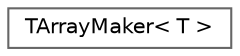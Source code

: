 digraph "Graphical Class Hierarchy"
{
 // INTERACTIVE_SVG=YES
 // LATEX_PDF_SIZE
  bgcolor="transparent";
  edge [fontname=Helvetica,fontsize=10,labelfontname=Helvetica,labelfontsize=10];
  node [fontname=Helvetica,fontsize=10,shape=box,height=0.2,width=0.4];
  rankdir="LR";
  Node0 [id="Node000000",label="TArrayMaker\< T \>",height=0.2,width=0.4,color="grey40", fillcolor="white", style="filled",URL="$d6/db2/structTArrayMaker.html",tooltip=" "];
}
